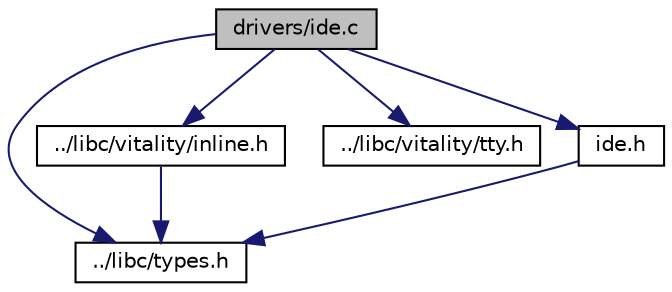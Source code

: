 digraph "drivers/ide.c"
{
  edge [fontname="Helvetica",fontsize="10",labelfontname="Helvetica",labelfontsize="10"];
  node [fontname="Helvetica",fontsize="10",shape=record];
  Node0 [label="drivers/ide.c",height=0.2,width=0.4,color="black", fillcolor="grey75", style="filled", fontcolor="black"];
  Node0 -> Node1 [color="midnightblue",fontsize="10",style="solid"];
  Node1 [label="../libc/types.h",height=0.2,width=0.4,color="black", fillcolor="white", style="filled",URL="$a00125.html"];
  Node0 -> Node2 [color="midnightblue",fontsize="10",style="solid"];
  Node2 [label="../libc/vitality/inline.h",height=0.2,width=0.4,color="black", fillcolor="white", style="filled",URL="$a00140.html"];
  Node2 -> Node1 [color="midnightblue",fontsize="10",style="solid"];
  Node0 -> Node3 [color="midnightblue",fontsize="10",style="solid"];
  Node3 [label="../libc/vitality/tty.h",height=0.2,width=0.4,color="black", fillcolor="white", style="filled",URL="$a00152.html"];
  Node0 -> Node4 [color="midnightblue",fontsize="10",style="solid"];
  Node4 [label="ide.h",height=0.2,width=0.4,color="black", fillcolor="white", style="filled",URL="$a00035.html"];
  Node4 -> Node1 [color="midnightblue",fontsize="10",style="solid"];
}
